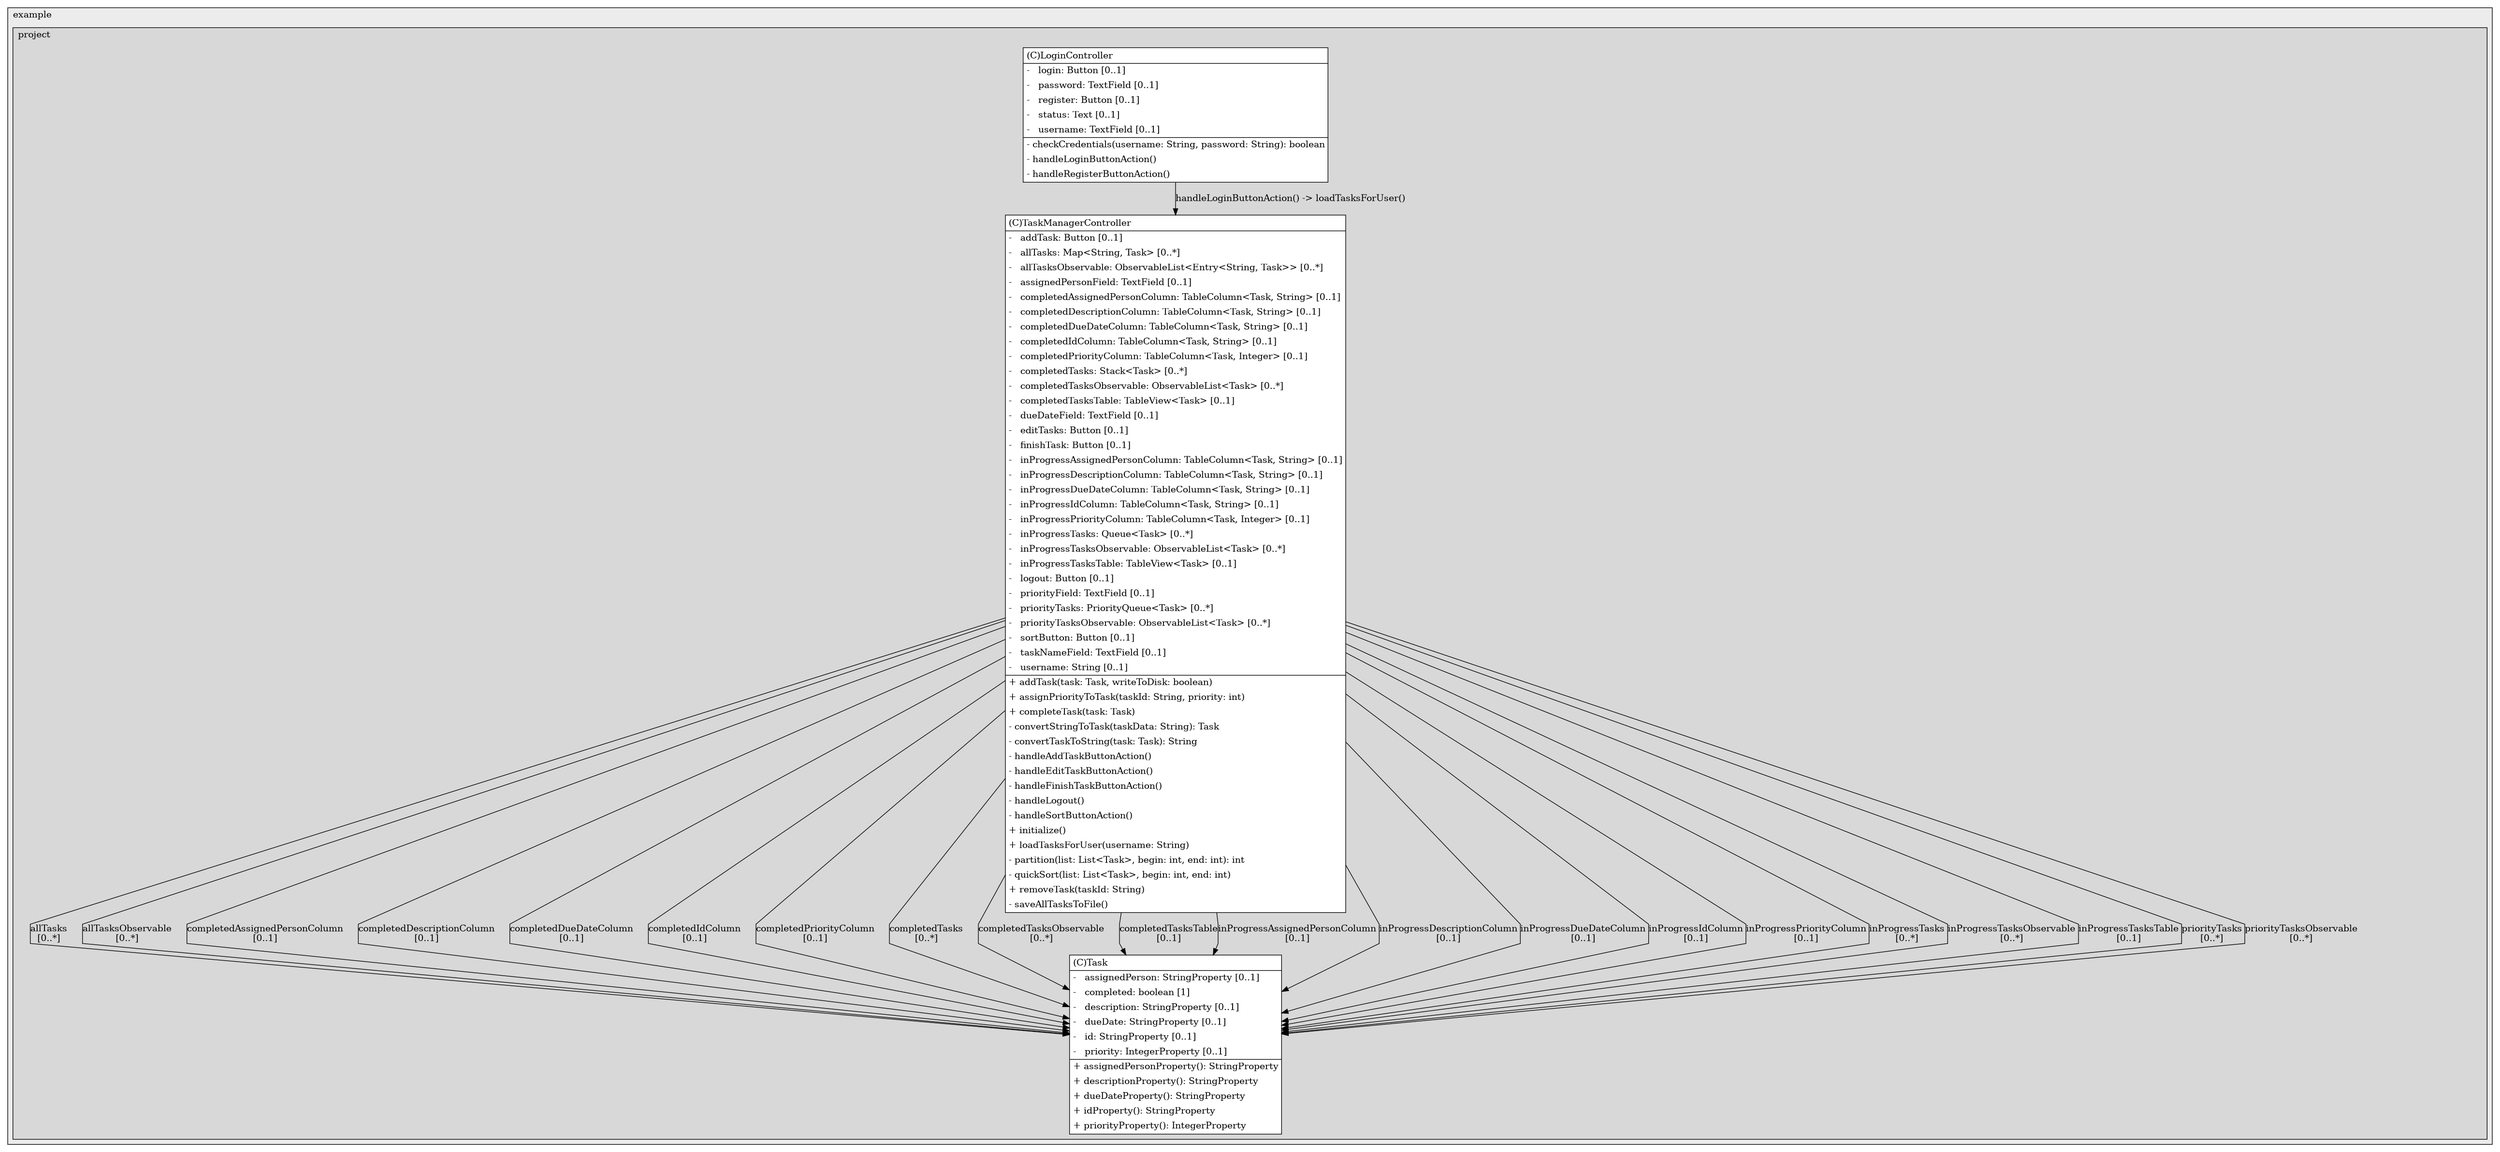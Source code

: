 @startuml

/' diagram meta data start
config=StructureConfiguration;
{
  "projectClassification": {
    "searchMode": "OpenProject", // OpenProject, AllProjects
    "includedProjects": "",
    "pathEndKeywords": "*.impl",
    "isClientPath": "",
    "isClientName": "",
    "isTestPath": "",
    "isTestName": "",
    "isMappingPath": "",
    "isMappingName": "",
    "isDataAccessPath": "",
    "isDataAccessName": "",
    "isDataStructurePath": "",
    "isDataStructureName": "",
    "isInterfaceStructuresPath": "",
    "isInterfaceStructuresName": "",
    "isEntryPointPath": "",
    "isEntryPointName": "",
    "treatFinalFieldsAsMandatory": false
  },
  "graphRestriction": {
    "classPackageExcludeFilter": "",
    "classPackageIncludeFilter": "",
    "classNameExcludeFilter": "",
    "classNameIncludeFilter": "",
    "methodNameExcludeFilter": "",
    "methodNameIncludeFilter": "",
    "removeByInheritance": "", // inheritance/annotation based filtering is done in a second step
    "removeByAnnotation": "",
    "removeByClassPackage": "", // cleanup the graph after inheritance/annotation based filtering is done
    "removeByClassName": "",
    "cutMappings": false,
    "cutEnum": true,
    "cutTests": true,
    "cutClient": true,
    "cutDataAccess": false,
    "cutInterfaceStructures": false,
    "cutDataStructures": false,
    "cutGetterAndSetter": true,
    "cutConstructors": true
  },
  "graphTraversal": {
    "forwardDepth": 6,
    "backwardDepth": 6,
    "classPackageExcludeFilter": "",
    "classPackageIncludeFilter": "",
    "classNameExcludeFilter": "",
    "classNameIncludeFilter": "",
    "methodNameExcludeFilter": "",
    "methodNameIncludeFilter": "",
    "hideMappings": false,
    "hideDataStructures": false,
    "hidePrivateMethods": true,
    "hideInterfaceCalls": true, // indirection: implementation -> interface (is hidden) -> implementation
    "onlyShowApplicationEntryPoints": false, // root node is included
    "useMethodCallsForStructureDiagram": "ForwardOnly" // ForwardOnly, BothDirections, No
  },
  "details": {
    "aggregation": "GroupByClass", // ByClass, GroupByClass, None
    "showClassGenericTypes": true,
    "showMethods": true,
    "showMethodParameterNames": true,
    "showMethodParameterTypes": true,
    "showMethodReturnType": true,
    "showPackageLevels": 2,
    "showDetailedClassStructure": true
  },
  "rootClass": "com.example.project.LoginController",
  "extensionCallbackMethod": "" // qualified.class.name#methodName - signature: public static String method(String)
}
diagram meta data end '/



digraph g {
    rankdir="TB"
    splines=polyline
    

'nodes 
subgraph cluster_1322970774 { 
   	label=example
	labeljust=l
	fillcolor="#ececec"
	style=filled
   
   subgraph cluster_1138778773 { 
   	label=project
	labeljust=l
	fillcolor="#d8d8d8"
	style=filled
   
   LoginController393306072[
	label=<<TABLE BORDER="1" CELLBORDER="0" CELLPADDING="4" CELLSPACING="0">
<TR><TD ALIGN="LEFT" >(C)LoginController</TD></TR>
<HR/>
<TR><TD ALIGN="LEFT" >-   login: Button [0..1]</TD></TR>
<TR><TD ALIGN="LEFT" >-   password: TextField [0..1]</TD></TR>
<TR><TD ALIGN="LEFT" >-   register: Button [0..1]</TD></TR>
<TR><TD ALIGN="LEFT" >-   status: Text [0..1]</TD></TR>
<TR><TD ALIGN="LEFT" >-   username: TextField [0..1]</TD></TR>
<HR/>
<TR><TD ALIGN="LEFT" >- checkCredentials(username: String, password: String): boolean</TD></TR>
<TR><TD ALIGN="LEFT" >- handleLoginButtonAction()</TD></TR>
<TR><TD ALIGN="LEFT" >- handleRegisterButtonAction()</TD></TR>
</TABLE>>
	style=filled
	margin=0
	shape=plaintext
	fillcolor="#FFFFFF"
];

Task393306072[
	label=<<TABLE BORDER="1" CELLBORDER="0" CELLPADDING="4" CELLSPACING="0">
<TR><TD ALIGN="LEFT" >(C)Task</TD></TR>
<HR/>
<TR><TD ALIGN="LEFT" >-   assignedPerson: StringProperty [0..1]</TD></TR>
<TR><TD ALIGN="LEFT" >-   completed: boolean [1]</TD></TR>
<TR><TD ALIGN="LEFT" >-   description: StringProperty [0..1]</TD></TR>
<TR><TD ALIGN="LEFT" >-   dueDate: StringProperty [0..1]</TD></TR>
<TR><TD ALIGN="LEFT" >-   id: StringProperty [0..1]</TD></TR>
<TR><TD ALIGN="LEFT" >-   priority: IntegerProperty [0..1]</TD></TR>
<HR/>
<TR><TD ALIGN="LEFT" >+ assignedPersonProperty(): StringProperty</TD></TR>
<TR><TD ALIGN="LEFT" >+ descriptionProperty(): StringProperty</TD></TR>
<TR><TD ALIGN="LEFT" >+ dueDateProperty(): StringProperty</TD></TR>
<TR><TD ALIGN="LEFT" >+ idProperty(): StringProperty</TD></TR>
<TR><TD ALIGN="LEFT" >+ priorityProperty(): IntegerProperty</TD></TR>
</TABLE>>
	style=filled
	margin=0
	shape=plaintext
	fillcolor="#FFFFFF"
];

TaskManagerController393306072[
	label=<<TABLE BORDER="1" CELLBORDER="0" CELLPADDING="4" CELLSPACING="0">
<TR><TD ALIGN="LEFT" >(C)TaskManagerController</TD></TR>
<HR/>
<TR><TD ALIGN="LEFT" >-   addTask: Button [0..1]</TD></TR>
<TR><TD ALIGN="LEFT" >-   allTasks: Map&lt;String, Task&gt; [0..*]</TD></TR>
<TR><TD ALIGN="LEFT" >-   allTasksObservable: ObservableList&lt;Entry&lt;String, Task&gt;&gt; [0..*]</TD></TR>
<TR><TD ALIGN="LEFT" >-   assignedPersonField: TextField [0..1]</TD></TR>
<TR><TD ALIGN="LEFT" >-   completedAssignedPersonColumn: TableColumn&lt;Task, String&gt; [0..1]</TD></TR>
<TR><TD ALIGN="LEFT" >-   completedDescriptionColumn: TableColumn&lt;Task, String&gt; [0..1]</TD></TR>
<TR><TD ALIGN="LEFT" >-   completedDueDateColumn: TableColumn&lt;Task, String&gt; [0..1]</TD></TR>
<TR><TD ALIGN="LEFT" >-   completedIdColumn: TableColumn&lt;Task, String&gt; [0..1]</TD></TR>
<TR><TD ALIGN="LEFT" >-   completedPriorityColumn: TableColumn&lt;Task, Integer&gt; [0..1]</TD></TR>
<TR><TD ALIGN="LEFT" >-   completedTasks: Stack&lt;Task&gt; [0..*]</TD></TR>
<TR><TD ALIGN="LEFT" >-   completedTasksObservable: ObservableList&lt;Task&gt; [0..*]</TD></TR>
<TR><TD ALIGN="LEFT" >-   completedTasksTable: TableView&lt;Task&gt; [0..1]</TD></TR>
<TR><TD ALIGN="LEFT" >-   dueDateField: TextField [0..1]</TD></TR>
<TR><TD ALIGN="LEFT" >-   editTasks: Button [0..1]</TD></TR>
<TR><TD ALIGN="LEFT" >-   finishTask: Button [0..1]</TD></TR>
<TR><TD ALIGN="LEFT" >-   inProgressAssignedPersonColumn: TableColumn&lt;Task, String&gt; [0..1]</TD></TR>
<TR><TD ALIGN="LEFT" >-   inProgressDescriptionColumn: TableColumn&lt;Task, String&gt; [0..1]</TD></TR>
<TR><TD ALIGN="LEFT" >-   inProgressDueDateColumn: TableColumn&lt;Task, String&gt; [0..1]</TD></TR>
<TR><TD ALIGN="LEFT" >-   inProgressIdColumn: TableColumn&lt;Task, String&gt; [0..1]</TD></TR>
<TR><TD ALIGN="LEFT" >-   inProgressPriorityColumn: TableColumn&lt;Task, Integer&gt; [0..1]</TD></TR>
<TR><TD ALIGN="LEFT" >-   inProgressTasks: Queue&lt;Task&gt; [0..*]</TD></TR>
<TR><TD ALIGN="LEFT" >-   inProgressTasksObservable: ObservableList&lt;Task&gt; [0..*]</TD></TR>
<TR><TD ALIGN="LEFT" >-   inProgressTasksTable: TableView&lt;Task&gt; [0..1]</TD></TR>
<TR><TD ALIGN="LEFT" >-   logout: Button [0..1]</TD></TR>
<TR><TD ALIGN="LEFT" >-   priorityField: TextField [0..1]</TD></TR>
<TR><TD ALIGN="LEFT" >-   priorityTasks: PriorityQueue&lt;Task&gt; [0..*]</TD></TR>
<TR><TD ALIGN="LEFT" >-   priorityTasksObservable: ObservableList&lt;Task&gt; [0..*]</TD></TR>
<TR><TD ALIGN="LEFT" >-   sortButton: Button [0..1]</TD></TR>
<TR><TD ALIGN="LEFT" >-   taskNameField: TextField [0..1]</TD></TR>
<TR><TD ALIGN="LEFT" >-   username: String [0..1]</TD></TR>
<HR/>
<TR><TD ALIGN="LEFT" >+ addTask(task: Task, writeToDisk: boolean)</TD></TR>
<TR><TD ALIGN="LEFT" >+ assignPriorityToTask(taskId: String, priority: int)</TD></TR>
<TR><TD ALIGN="LEFT" >+ completeTask(task: Task)</TD></TR>
<TR><TD ALIGN="LEFT" >- convertStringToTask(taskData: String): Task</TD></TR>
<TR><TD ALIGN="LEFT" >- convertTaskToString(task: Task): String</TD></TR>
<TR><TD ALIGN="LEFT" >- handleAddTaskButtonAction()</TD></TR>
<TR><TD ALIGN="LEFT" >- handleEditTaskButtonAction()</TD></TR>
<TR><TD ALIGN="LEFT" >- handleFinishTaskButtonAction()</TD></TR>
<TR><TD ALIGN="LEFT" >- handleLogout()</TD></TR>
<TR><TD ALIGN="LEFT" >- handleSortButtonAction()</TD></TR>
<TR><TD ALIGN="LEFT" >+ initialize()</TD></TR>
<TR><TD ALIGN="LEFT" >+ loadTasksForUser(username: String)</TD></TR>
<TR><TD ALIGN="LEFT" >- partition(list: List&lt;Task&gt;, begin: int, end: int): int</TD></TR>
<TR><TD ALIGN="LEFT" >- quickSort(list: List&lt;Task&gt;, begin: int, end: int)</TD></TR>
<TR><TD ALIGN="LEFT" >+ removeTask(taskId: String)</TD></TR>
<TR><TD ALIGN="LEFT" >- saveAllTasksToFile()</TD></TR>
</TABLE>>
	style=filled
	margin=0
	shape=plaintext
	fillcolor="#FFFFFF"
];
} 
} 

'edges    
LoginController393306072 -> TaskManagerController393306072[label="handleLoginButtonAction() -> loadTasksForUser()"];
TaskManagerController393306072 -> Task393306072[label="allTasks
[0..*]"];
TaskManagerController393306072 -> Task393306072[label="allTasksObservable
[0..*]"];
TaskManagerController393306072 -> Task393306072[label="completedAssignedPersonColumn
[0..1]"];
TaskManagerController393306072 -> Task393306072[label="completedDescriptionColumn
[0..1]"];
TaskManagerController393306072 -> Task393306072[label="completedDueDateColumn
[0..1]"];
TaskManagerController393306072 -> Task393306072[label="completedIdColumn
[0..1]"];
TaskManagerController393306072 -> Task393306072[label="completedPriorityColumn
[0..1]"];
TaskManagerController393306072 -> Task393306072[label="completedTasks
[0..*]"];
TaskManagerController393306072 -> Task393306072[label="completedTasksObservable
[0..*]"];
TaskManagerController393306072 -> Task393306072[label="completedTasksTable
[0..1]"];
TaskManagerController393306072 -> Task393306072[label="inProgressAssignedPersonColumn
[0..1]"];
TaskManagerController393306072 -> Task393306072[label="inProgressDescriptionColumn
[0..1]"];
TaskManagerController393306072 -> Task393306072[label="inProgressDueDateColumn
[0..1]"];
TaskManagerController393306072 -> Task393306072[label="inProgressIdColumn
[0..1]"];
TaskManagerController393306072 -> Task393306072[label="inProgressPriorityColumn
[0..1]"];
TaskManagerController393306072 -> Task393306072[label="inProgressTasks
[0..*]"];
TaskManagerController393306072 -> Task393306072[label="inProgressTasksObservable
[0..*]"];
TaskManagerController393306072 -> Task393306072[label="inProgressTasksTable
[0..1]"];
TaskManagerController393306072 -> Task393306072[label="priorityTasks
[0..*]"];
TaskManagerController393306072 -> Task393306072[label="priorityTasksObservable
[0..*]"];
    
}
@enduml